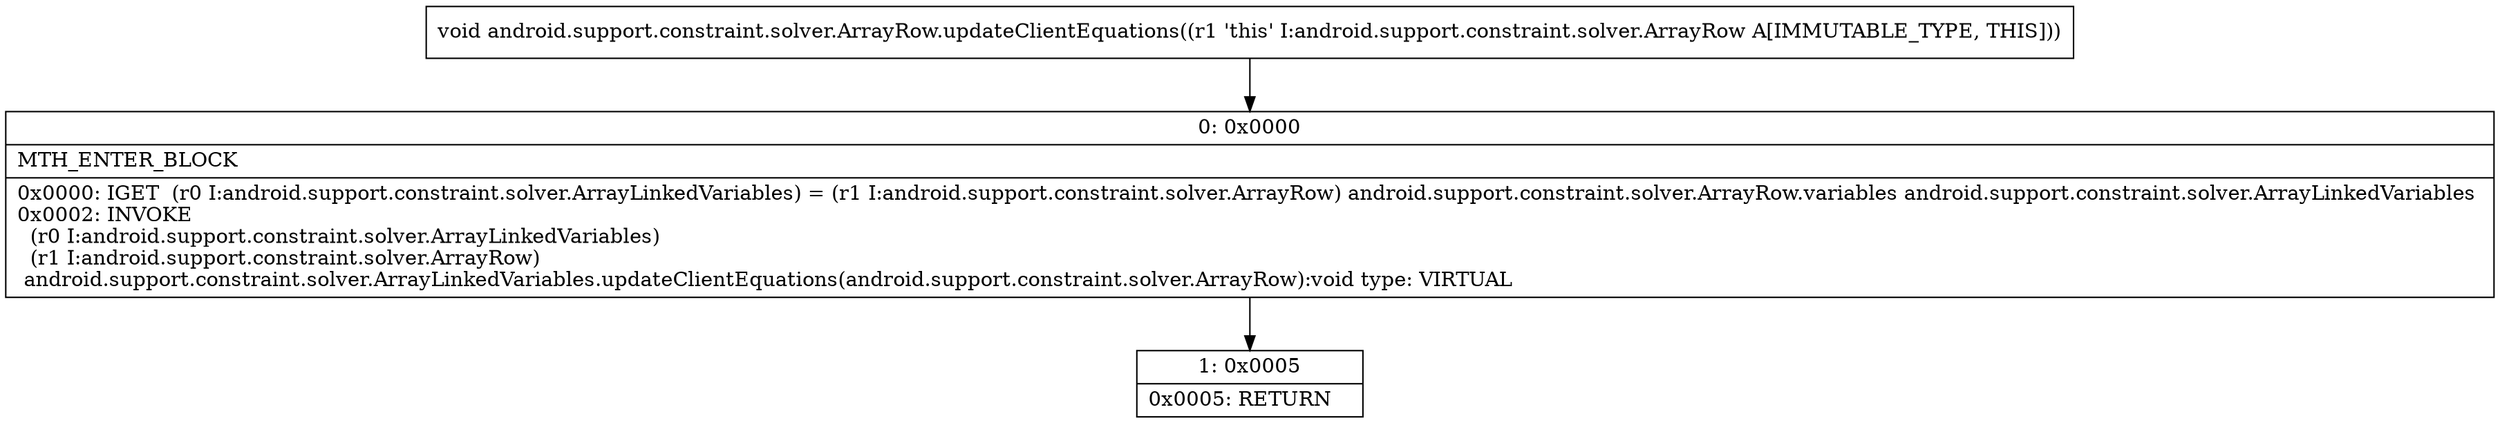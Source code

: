 digraph "CFG forandroid.support.constraint.solver.ArrayRow.updateClientEquations()V" {
Node_0 [shape=record,label="{0\:\ 0x0000|MTH_ENTER_BLOCK\l|0x0000: IGET  (r0 I:android.support.constraint.solver.ArrayLinkedVariables) = (r1 I:android.support.constraint.solver.ArrayRow) android.support.constraint.solver.ArrayRow.variables android.support.constraint.solver.ArrayLinkedVariables \l0x0002: INVOKE  \l  (r0 I:android.support.constraint.solver.ArrayLinkedVariables)\l  (r1 I:android.support.constraint.solver.ArrayRow)\l android.support.constraint.solver.ArrayLinkedVariables.updateClientEquations(android.support.constraint.solver.ArrayRow):void type: VIRTUAL \l}"];
Node_1 [shape=record,label="{1\:\ 0x0005|0x0005: RETURN   \l}"];
MethodNode[shape=record,label="{void android.support.constraint.solver.ArrayRow.updateClientEquations((r1 'this' I:android.support.constraint.solver.ArrayRow A[IMMUTABLE_TYPE, THIS])) }"];
MethodNode -> Node_0;
Node_0 -> Node_1;
}

